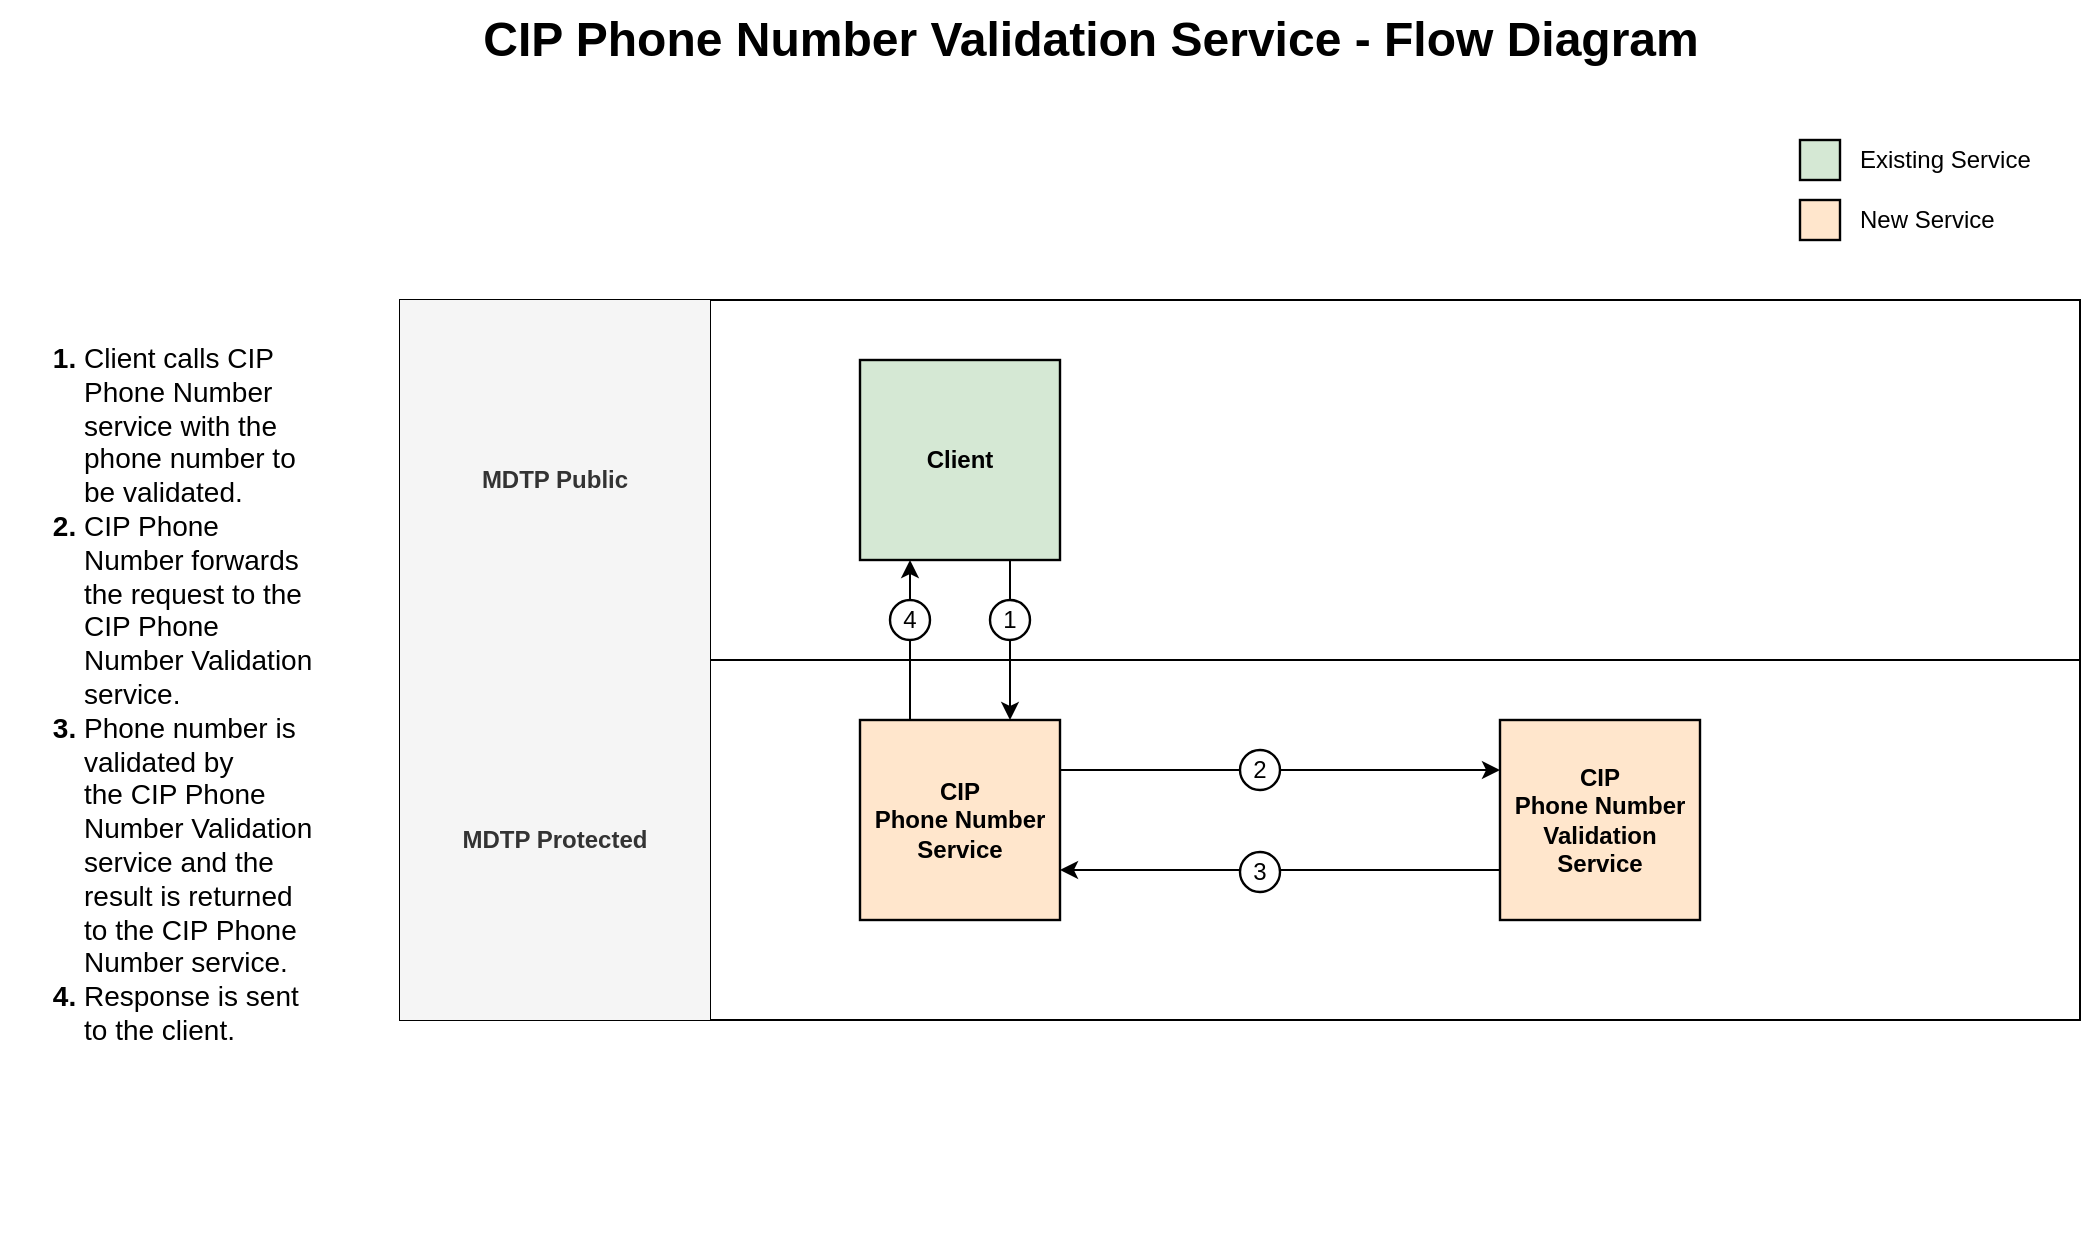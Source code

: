 <mxfile version="18.1.1" type="device"><diagram id="kgpKYQtTHZ0yAKxKKP6v" name="Page-1"><mxGraphModel dx="1358" dy="632" grid="1" gridSize="10" guides="1" tooltips="1" connect="1" arrows="1" fold="1" page="1" pageScale="1" pageWidth="1169" pageHeight="827" math="0" shadow="0"><root><mxCell id="0"/><mxCell id="1" parent="0"/><mxCell id="KZSMSXj4tKg7x476YEKu-25" value="" style="shape=table;html=1;whiteSpace=wrap;startSize=0;container=1;collapsible=0;childLayout=tableLayout;strokeColor=#000000;" parent="1" vertex="1"><mxGeometry x="240" y="160" width="840" height="360" as="geometry"/></mxCell><mxCell id="KZSMSXj4tKg7x476YEKu-30" value="" style="shape=tableRow;horizontal=0;startSize=0;swimlaneHead=0;swimlaneBody=0;top=0;left=0;bottom=0;right=0;collapsible=0;dropTarget=0;fillColor=none;points=[[0,0.5],[1,0.5]];portConstraint=eastwest;" parent="KZSMSXj4tKg7x476YEKu-25" vertex="1"><mxGeometry width="840" height="180" as="geometry"/></mxCell><mxCell id="KZSMSXj4tKg7x476YEKu-31" value="&lt;b&gt;MDTP Public&lt;/b&gt;" style="shape=partialRectangle;html=1;whiteSpace=wrap;connectable=0;fillColor=#f5f5f5;top=0;left=0;bottom=0;right=0;overflow=hidden;fontColor=#333333;strokeColor=#000000;" parent="KZSMSXj4tKg7x476YEKu-30" vertex="1"><mxGeometry width="155" height="180" as="geometry"><mxRectangle width="155" height="180" as="alternateBounds"/></mxGeometry></mxCell><mxCell id="KZSMSXj4tKg7x476YEKu-32" value="" style="shape=partialRectangle;html=1;whiteSpace=wrap;connectable=0;fillColor=none;top=0;left=0;bottom=0;right=0;overflow=hidden;strokeColor=#000000;" parent="KZSMSXj4tKg7x476YEKu-30" vertex="1"><mxGeometry x="155" width="685" height="180" as="geometry"><mxRectangle width="685" height="180" as="alternateBounds"/></mxGeometry></mxCell><mxCell id="KZSMSXj4tKg7x476YEKu-34" value="" style="shape=tableRow;horizontal=0;startSize=0;swimlaneHead=0;swimlaneBody=0;top=0;left=0;bottom=0;right=0;collapsible=0;dropTarget=0;fillColor=none;points=[[0,0.5],[1,0.5]];portConstraint=eastwest;" parent="KZSMSXj4tKg7x476YEKu-25" vertex="1"><mxGeometry y="180" width="840" height="180" as="geometry"/></mxCell><mxCell id="KZSMSXj4tKg7x476YEKu-35" value="&lt;b&gt;MDTP Protected&lt;/b&gt;" style="shape=partialRectangle;html=1;whiteSpace=wrap;connectable=0;fillColor=#f5f5f5;top=0;left=0;bottom=0;right=0;overflow=hidden;fontColor=#333333;strokeColor=#000000;" parent="KZSMSXj4tKg7x476YEKu-34" vertex="1"><mxGeometry width="155" height="180" as="geometry"><mxRectangle width="155" height="180" as="alternateBounds"/></mxGeometry></mxCell><mxCell id="KZSMSXj4tKg7x476YEKu-36" value="" style="shape=partialRectangle;html=1;whiteSpace=wrap;connectable=0;fillColor=none;top=0;left=0;bottom=0;right=0;overflow=hidden;strokeColor=#000000;" parent="KZSMSXj4tKg7x476YEKu-34" vertex="1"><mxGeometry x="155" width="685" height="180" as="geometry"><mxRectangle width="685" height="180" as="alternateBounds"/></mxGeometry></mxCell><mxCell id="KZSMSXj4tKg7x476YEKu-47" value="Client" style="whiteSpace=wrap;html=1;aspect=fixed;labelBackgroundColor=#D5E8D4;fillColor=#d5e8d4;strokeColor=#000000;fontStyle=1;strokeWidth=1.2;" parent="1" vertex="1"><mxGeometry x="470" y="190" width="100" height="100" as="geometry"/></mxCell><mxCell id="KZSMSXj4tKg7x476YEKu-48" value="CIP &lt;br&gt;Phone Number Service" style="whiteSpace=wrap;html=1;aspect=fixed;labelBackgroundColor=#FFE6CC;fillColor=#FFE6CC;strokeColor=#000000;fontStyle=1;strokeWidth=1.2;" parent="1" vertex="1"><mxGeometry x="470" y="370" width="100" height="100" as="geometry"/></mxCell><mxCell id="KZSMSXj4tKg7x476YEKu-49" value="CIP&lt;br&gt;Phone Number&lt;br&gt;Validation Service" style="whiteSpace=wrap;html=1;aspect=fixed;labelBackgroundColor=#FFE6CC;fillColor=#FFE6CC;strokeColor=#000000;fontStyle=1;strokeWidth=1.2;" parent="1" vertex="1"><mxGeometry x="790" y="370" width="100" height="100" as="geometry"/></mxCell><mxCell id="KZSMSXj4tKg7x476YEKu-50" value="Existing Service" style="html=1;aspect=fixed;labelBackgroundColor=none;strokeColor=#000000;strokeWidth=1.2;labelPosition=right;verticalLabelPosition=middle;align=left;verticalAlign=middle;fillColor=#D5E8D4;spacing=10;" parent="1" vertex="1"><mxGeometry x="940" y="80" width="20" height="20" as="geometry"/></mxCell><mxCell id="KZSMSXj4tKg7x476YEKu-54" value="New Service" style="html=1;aspect=fixed;labelBackgroundColor=none;strokeColor=#000000;strokeWidth=1.2;labelPosition=right;verticalLabelPosition=middle;align=left;verticalAlign=middle;fillColor=#ffe6cc;spacing=10;" parent="1" vertex="1"><mxGeometry x="940" y="110" width="20" height="20" as="geometry"/></mxCell><mxCell id="KZSMSXj4tKg7x476YEKu-56" value="&lt;ol style=&quot;font-size: 14px;&quot;&gt;&lt;li&gt;&lt;span style=&quot;font-weight: normal; background-color: initial;&quot;&gt;Client calls CIP Phone Number service with the phone number to be validated.&lt;/span&gt;&lt;/li&gt;&lt;li&gt;&lt;span style=&quot;font-weight: normal; background-color: initial;&quot;&gt;CIP Phone Number forwards the request to the CIP Phone Number Validation service.&amp;nbsp;&lt;/span&gt;&lt;span style=&quot;font-weight: normal;&quot;&gt;&lt;span style=&quot;background-color: initial;&quot;&gt;&amp;nbsp;&lt;/span&gt;&lt;/span&gt;&lt;/li&gt;&lt;li&gt;&lt;span style=&quot;font-weight: normal;&quot;&gt;Phone number is validated by the&amp;nbsp;CIP Phone Number Validation service and the result is returned to the CIP Phone Number service.&lt;/span&gt;&lt;/li&gt;&lt;li&gt;&lt;span style=&quot;font-weight: normal;&quot;&gt;Response is sent to the client.&lt;/span&gt;&lt;/li&gt;&lt;/ol&gt;" style="text;strokeColor=none;fillColor=none;html=1;verticalAlign=top;overflow=hidden;labelBackgroundColor=none;fontStyle=1;horizontal=1;whiteSpace=wrap;" parent="1" vertex="1"><mxGeometry x="40" y="160" width="160" height="470" as="geometry"/></mxCell><mxCell id="KZSMSXj4tKg7x476YEKu-73" value="" style="endArrow=none;html=1;rounded=0;exitX=0.75;exitY=1;exitDx=0;exitDy=0;entryX=0.5;entryY=0;entryDx=0;entryDy=0;" parent="1" source="KZSMSXj4tKg7x476YEKu-47" target="KZSMSXj4tKg7x476YEKu-71" edge="1"><mxGeometry width="50" height="50" relative="1" as="geometry"><mxPoint x="11" y="20" as="sourcePoint"/><mxPoint x="11" y="110" as="targetPoint"/></mxGeometry></mxCell><mxCell id="KZSMSXj4tKg7x476YEKu-84" value="" style="endArrow=classic;html=1;rounded=0;entryX=0;entryY=0.25;entryDx=0;entryDy=0;exitX=1;exitY=0.5;exitDx=0;exitDy=0;startArrow=none;" parent="1" source="KZSMSXj4tKg7x476YEKu-85" target="KZSMSXj4tKg7x476YEKu-49" edge="1"><mxGeometry width="50" height="50" relative="1" as="geometry"><mxPoint x="-40" y="50" as="sourcePoint"/><mxPoint x="10" y="10" as="targetPoint"/></mxGeometry></mxCell><mxCell id="KZSMSXj4tKg7x476YEKu-91" value="CIP Phone Number Validation Service - Flow Diagram" style="text;strokeColor=none;fillColor=none;html=1;fontSize=24;fontStyle=1;verticalAlign=middle;align=center;labelBackgroundColor=none;" parent="1" vertex="1"><mxGeometry x="535" y="10" width="100" height="40" as="geometry"/></mxCell><mxCell id="KZSMSXj4tKg7x476YEKu-85" value="2" style="ellipse;whiteSpace=wrap;html=1;aspect=fixed;labelBackgroundColor=none;strokeColor=#000000;strokeWidth=1.2;fillColor=none;" parent="1" vertex="1"><mxGeometry x="660" y="385" width="20" height="20" as="geometry"/></mxCell><mxCell id="KZSMSXj4tKg7x476YEKu-86" value="" style="endArrow=none;html=1;rounded=0;entryX=0;entryY=0.5;entryDx=0;entryDy=0;exitX=1;exitY=0.25;exitDx=0;exitDy=0;" parent="1" source="KZSMSXj4tKg7x476YEKu-48" target="KZSMSXj4tKg7x476YEKu-85" edge="1"><mxGeometry width="50" height="50" relative="1" as="geometry"><mxPoint x="560" y="420" as="sourcePoint"/><mxPoint x="660" y="420" as="targetPoint"/></mxGeometry></mxCell><mxCell id="xi_IjAE48-TZ5SZNUoFE-1" value="" style="endArrow=classic;html=1;rounded=0;exitX=0;exitY=0.75;exitDx=0;exitDy=0;entryX=1;entryY=0.75;entryDx=0;entryDy=0;" edge="1" parent="1" source="KZSMSXj4tKg7x476YEKu-49" target="KZSMSXj4tKg7x476YEKu-48"><mxGeometry width="50" height="50" relative="1" as="geometry"><mxPoint x="560" y="350" as="sourcePoint"/><mxPoint x="610" y="300" as="targetPoint"/></mxGeometry></mxCell><mxCell id="xi_IjAE48-TZ5SZNUoFE-2" value="" style="endArrow=classic;html=1;rounded=0;entryX=0.25;entryY=1;entryDx=0;entryDy=0;exitX=0.25;exitY=0;exitDx=0;exitDy=0;" edge="1" parent="1" source="KZSMSXj4tKg7x476YEKu-48" target="KZSMSXj4tKg7x476YEKu-47"><mxGeometry width="50" height="50" relative="1" as="geometry"><mxPoint x="560" y="350" as="sourcePoint"/><mxPoint x="610" y="300" as="targetPoint"/></mxGeometry></mxCell><mxCell id="KZSMSXj4tKg7x476YEKu-70" value="" style="endArrow=classic;html=1;rounded=0;exitX=0.5;exitY=1;exitDx=0;exitDy=0;startArrow=none;entryX=0.75;entryY=0;entryDx=0;entryDy=0;" parent="1" source="KZSMSXj4tKg7x476YEKu-71" edge="1" target="KZSMSXj4tKg7x476YEKu-48"><mxGeometry width="50" height="50" relative="1" as="geometry"><mxPoint x="521" y="290" as="sourcePoint"/><mxPoint x="520" y="370" as="targetPoint"/></mxGeometry></mxCell><mxCell id="KZSMSXj4tKg7x476YEKu-71" value="1" style="ellipse;whiteSpace=wrap;html=1;aspect=fixed;labelBackgroundColor=none;strokeColor=#000000;strokeWidth=1.2;fillColor=none;" parent="1" vertex="1"><mxGeometry x="535" y="310" width="20" height="20" as="geometry"/></mxCell><mxCell id="xi_IjAE48-TZ5SZNUoFE-4" value="3" style="ellipse;whiteSpace=wrap;html=1;aspect=fixed;labelBackgroundColor=none;strokeColor=#000000;strokeWidth=1.2;fillColor=default;" vertex="1" parent="1"><mxGeometry x="660" y="436" width="20" height="20" as="geometry"/></mxCell><mxCell id="xi_IjAE48-TZ5SZNUoFE-6" value="4" style="ellipse;whiteSpace=wrap;html=1;aspect=fixed;labelBackgroundColor=none;strokeColor=#000000;strokeWidth=1.2;fillColor=default;" vertex="1" parent="1"><mxGeometry x="485" y="310" width="20" height="20" as="geometry"/></mxCell></root></mxGraphModel></diagram></mxfile>